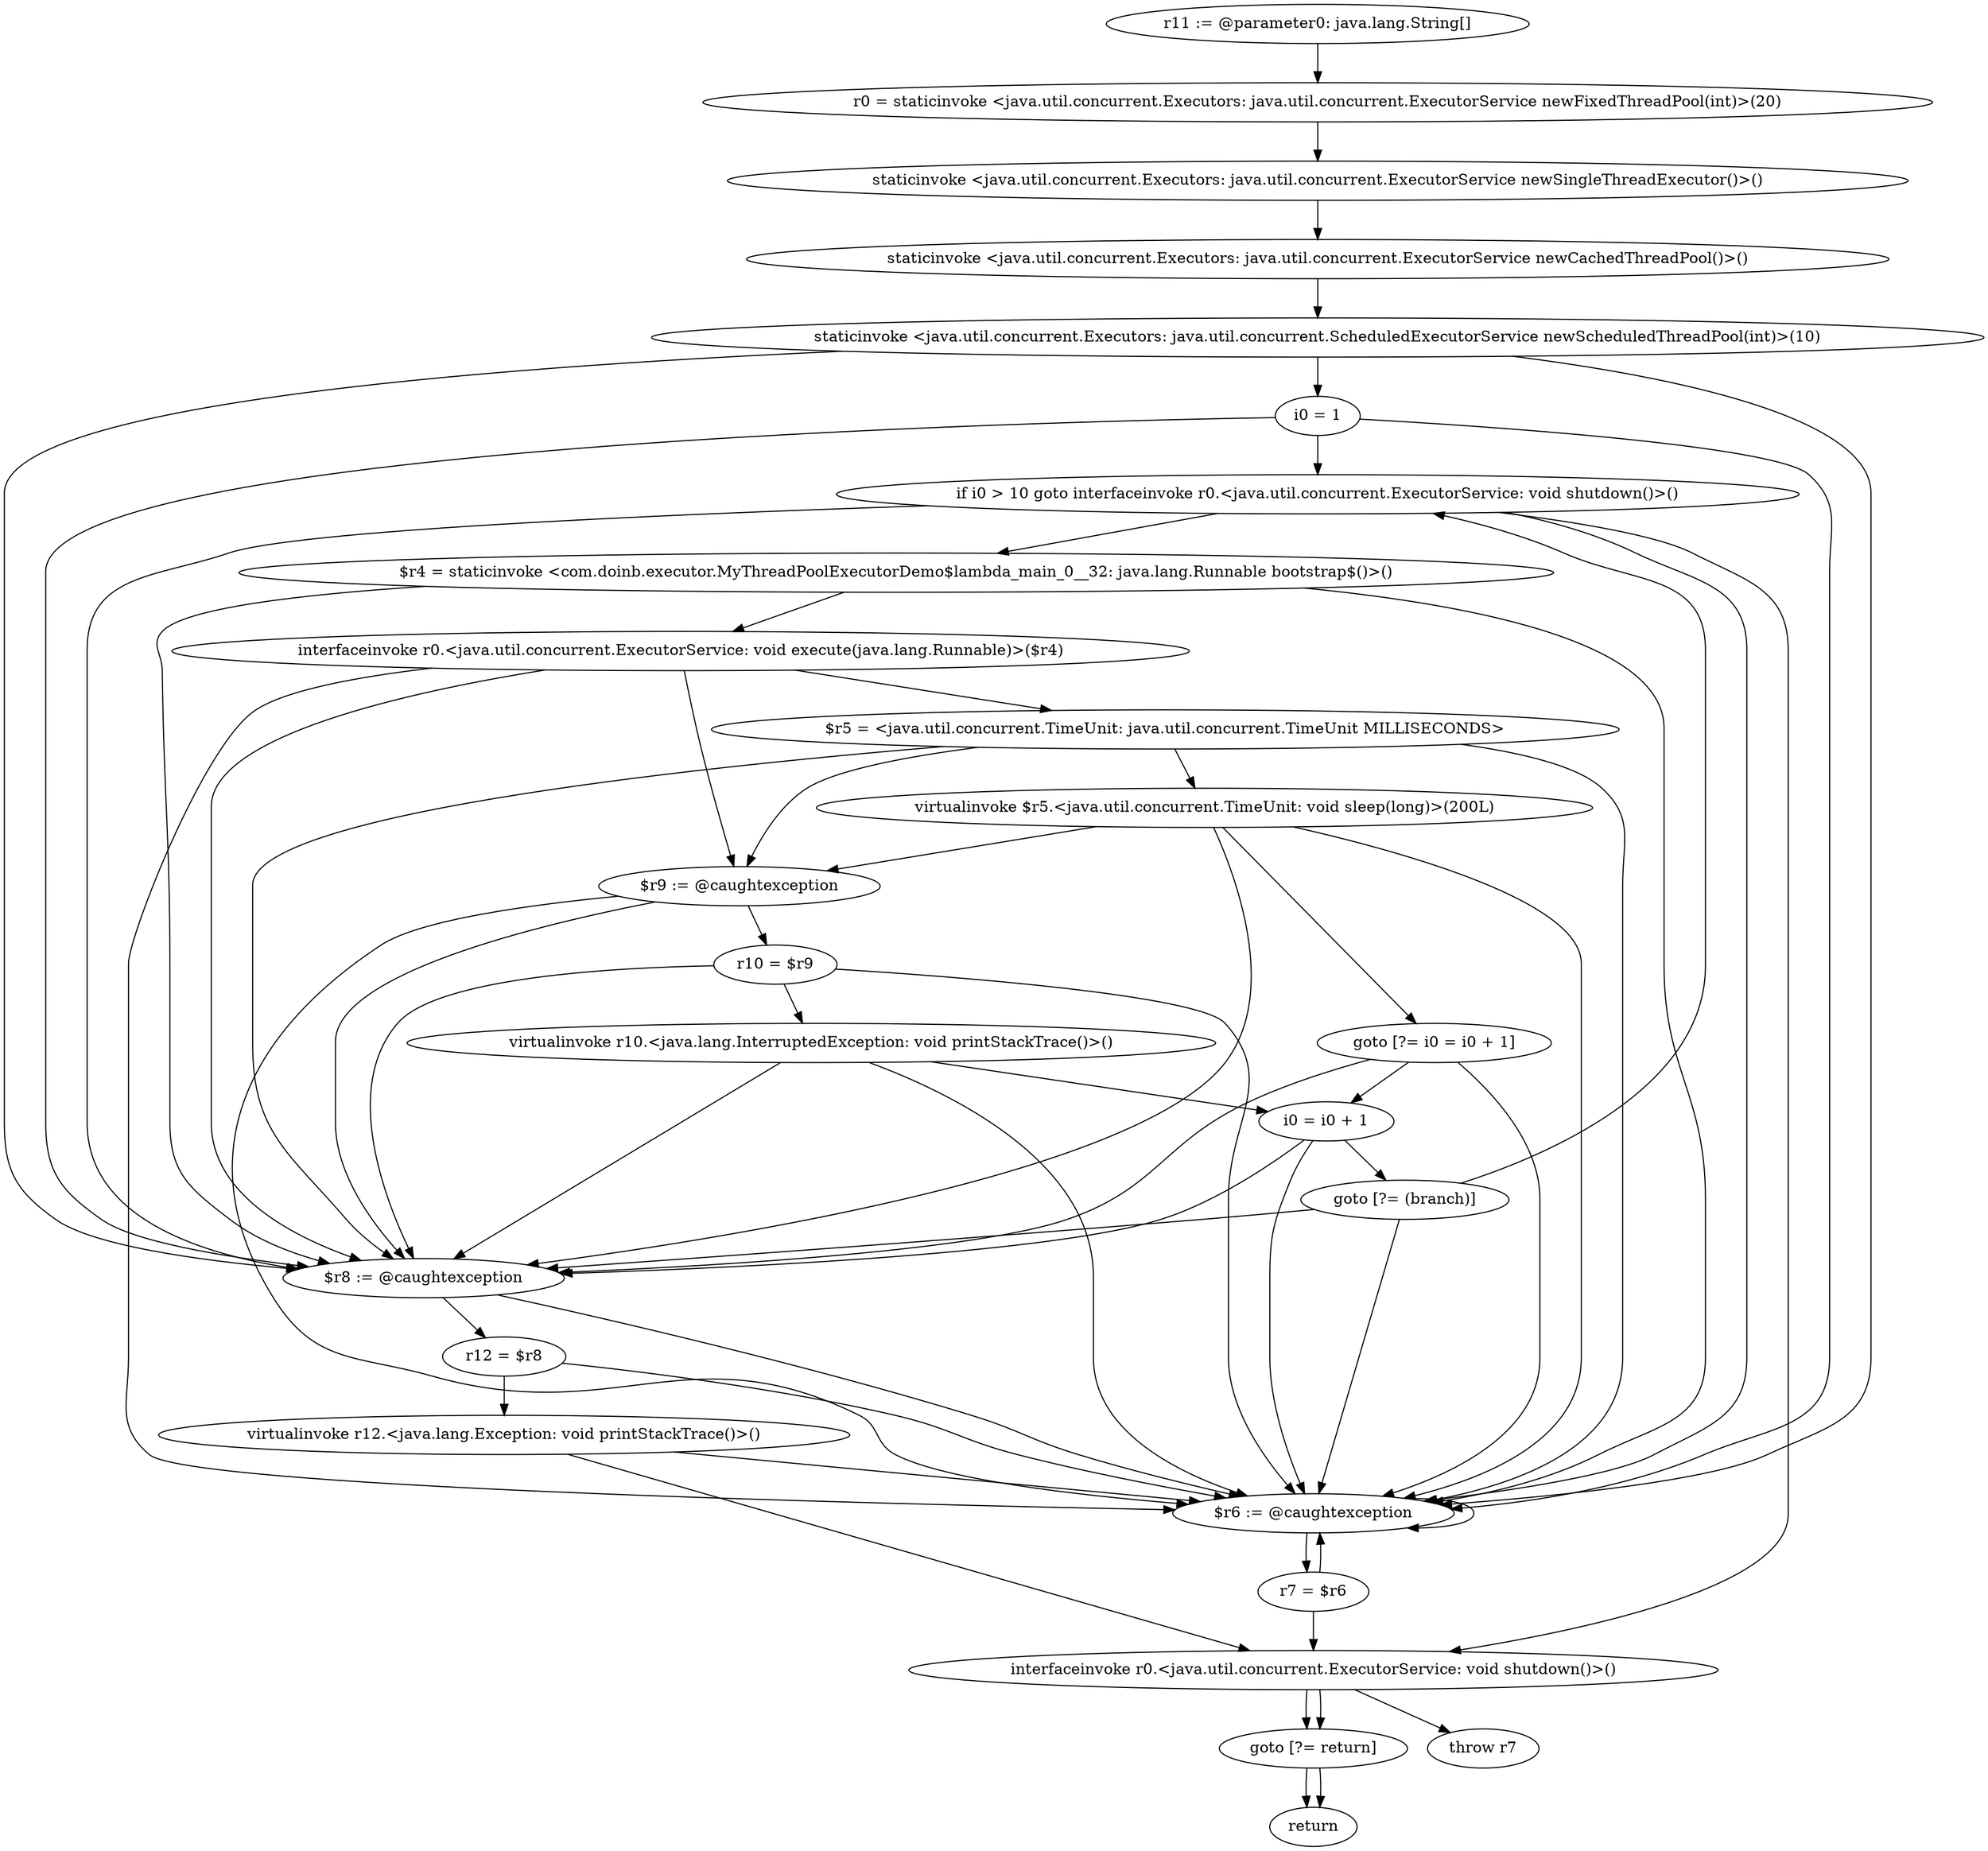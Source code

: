 digraph "unitGraph" {
    "r11 := @parameter0: java.lang.String[]"
    "r0 = staticinvoke <java.util.concurrent.Executors: java.util.concurrent.ExecutorService newFixedThreadPool(int)>(20)"
    "staticinvoke <java.util.concurrent.Executors: java.util.concurrent.ExecutorService newSingleThreadExecutor()>()"
    "staticinvoke <java.util.concurrent.Executors: java.util.concurrent.ExecutorService newCachedThreadPool()>()"
    "staticinvoke <java.util.concurrent.Executors: java.util.concurrent.ScheduledExecutorService newScheduledThreadPool(int)>(10)"
    "i0 = 1"
    "if i0 > 10 goto interfaceinvoke r0.<java.util.concurrent.ExecutorService: void shutdown()>()"
    "$r4 = staticinvoke <com.doinb.executor.MyThreadPoolExecutorDemo$lambda_main_0__32: java.lang.Runnable bootstrap$()>()"
    "interfaceinvoke r0.<java.util.concurrent.ExecutorService: void execute(java.lang.Runnable)>($r4)"
    "$r5 = <java.util.concurrent.TimeUnit: java.util.concurrent.TimeUnit MILLISECONDS>"
    "virtualinvoke $r5.<java.util.concurrent.TimeUnit: void sleep(long)>(200L)"
    "goto [?= i0 = i0 + 1]"
    "$r9 := @caughtexception"
    "r10 = $r9"
    "virtualinvoke r10.<java.lang.InterruptedException: void printStackTrace()>()"
    "i0 = i0 + 1"
    "goto [?= (branch)]"
    "interfaceinvoke r0.<java.util.concurrent.ExecutorService: void shutdown()>()"
    "goto [?= return]"
    "$r8 := @caughtexception"
    "r12 = $r8"
    "virtualinvoke r12.<java.lang.Exception: void printStackTrace()>()"
    "$r6 := @caughtexception"
    "r7 = $r6"
    "throw r7"
    "return"
    "r11 := @parameter0: java.lang.String[]"->"r0 = staticinvoke <java.util.concurrent.Executors: java.util.concurrent.ExecutorService newFixedThreadPool(int)>(20)";
    "r0 = staticinvoke <java.util.concurrent.Executors: java.util.concurrent.ExecutorService newFixedThreadPool(int)>(20)"->"staticinvoke <java.util.concurrent.Executors: java.util.concurrent.ExecutorService newSingleThreadExecutor()>()";
    "staticinvoke <java.util.concurrent.Executors: java.util.concurrent.ExecutorService newSingleThreadExecutor()>()"->"staticinvoke <java.util.concurrent.Executors: java.util.concurrent.ExecutorService newCachedThreadPool()>()";
    "staticinvoke <java.util.concurrent.Executors: java.util.concurrent.ExecutorService newCachedThreadPool()>()"->"staticinvoke <java.util.concurrent.Executors: java.util.concurrent.ScheduledExecutorService newScheduledThreadPool(int)>(10)";
    "staticinvoke <java.util.concurrent.Executors: java.util.concurrent.ScheduledExecutorService newScheduledThreadPool(int)>(10)"->"$r8 := @caughtexception";
    "staticinvoke <java.util.concurrent.Executors: java.util.concurrent.ScheduledExecutorService newScheduledThreadPool(int)>(10)"->"$r6 := @caughtexception";
    "staticinvoke <java.util.concurrent.Executors: java.util.concurrent.ScheduledExecutorService newScheduledThreadPool(int)>(10)"->"i0 = 1";
    "i0 = 1"->"$r8 := @caughtexception";
    "i0 = 1"->"$r6 := @caughtexception";
    "i0 = 1"->"if i0 > 10 goto interfaceinvoke r0.<java.util.concurrent.ExecutorService: void shutdown()>()";
    "if i0 > 10 goto interfaceinvoke r0.<java.util.concurrent.ExecutorService: void shutdown()>()"->"$r4 = staticinvoke <com.doinb.executor.MyThreadPoolExecutorDemo$lambda_main_0__32: java.lang.Runnable bootstrap$()>()";
    "if i0 > 10 goto interfaceinvoke r0.<java.util.concurrent.ExecutorService: void shutdown()>()"->"interfaceinvoke r0.<java.util.concurrent.ExecutorService: void shutdown()>()";
    "if i0 > 10 goto interfaceinvoke r0.<java.util.concurrent.ExecutorService: void shutdown()>()"->"$r8 := @caughtexception";
    "if i0 > 10 goto interfaceinvoke r0.<java.util.concurrent.ExecutorService: void shutdown()>()"->"$r6 := @caughtexception";
    "$r4 = staticinvoke <com.doinb.executor.MyThreadPoolExecutorDemo$lambda_main_0__32: java.lang.Runnable bootstrap$()>()"->"$r8 := @caughtexception";
    "$r4 = staticinvoke <com.doinb.executor.MyThreadPoolExecutorDemo$lambda_main_0__32: java.lang.Runnable bootstrap$()>()"->"$r6 := @caughtexception";
    "$r4 = staticinvoke <com.doinb.executor.MyThreadPoolExecutorDemo$lambda_main_0__32: java.lang.Runnable bootstrap$()>()"->"interfaceinvoke r0.<java.util.concurrent.ExecutorService: void execute(java.lang.Runnable)>($r4)";
    "interfaceinvoke r0.<java.util.concurrent.ExecutorService: void execute(java.lang.Runnable)>($r4)"->"$r9 := @caughtexception";
    "interfaceinvoke r0.<java.util.concurrent.ExecutorService: void execute(java.lang.Runnable)>($r4)"->"$r8 := @caughtexception";
    "interfaceinvoke r0.<java.util.concurrent.ExecutorService: void execute(java.lang.Runnable)>($r4)"->"$r6 := @caughtexception";
    "interfaceinvoke r0.<java.util.concurrent.ExecutorService: void execute(java.lang.Runnable)>($r4)"->"$r5 = <java.util.concurrent.TimeUnit: java.util.concurrent.TimeUnit MILLISECONDS>";
    "$r5 = <java.util.concurrent.TimeUnit: java.util.concurrent.TimeUnit MILLISECONDS>"->"$r9 := @caughtexception";
    "$r5 = <java.util.concurrent.TimeUnit: java.util.concurrent.TimeUnit MILLISECONDS>"->"$r8 := @caughtexception";
    "$r5 = <java.util.concurrent.TimeUnit: java.util.concurrent.TimeUnit MILLISECONDS>"->"$r6 := @caughtexception";
    "$r5 = <java.util.concurrent.TimeUnit: java.util.concurrent.TimeUnit MILLISECONDS>"->"virtualinvoke $r5.<java.util.concurrent.TimeUnit: void sleep(long)>(200L)";
    "virtualinvoke $r5.<java.util.concurrent.TimeUnit: void sleep(long)>(200L)"->"$r9 := @caughtexception";
    "virtualinvoke $r5.<java.util.concurrent.TimeUnit: void sleep(long)>(200L)"->"$r8 := @caughtexception";
    "virtualinvoke $r5.<java.util.concurrent.TimeUnit: void sleep(long)>(200L)"->"$r6 := @caughtexception";
    "virtualinvoke $r5.<java.util.concurrent.TimeUnit: void sleep(long)>(200L)"->"goto [?= i0 = i0 + 1]";
    "goto [?= i0 = i0 + 1]"->"$r8 := @caughtexception";
    "goto [?= i0 = i0 + 1]"->"$r6 := @caughtexception";
    "goto [?= i0 = i0 + 1]"->"i0 = i0 + 1";
    "$r9 := @caughtexception"->"$r8 := @caughtexception";
    "$r9 := @caughtexception"->"$r6 := @caughtexception";
    "$r9 := @caughtexception"->"r10 = $r9";
    "r10 = $r9"->"$r8 := @caughtexception";
    "r10 = $r9"->"$r6 := @caughtexception";
    "r10 = $r9"->"virtualinvoke r10.<java.lang.InterruptedException: void printStackTrace()>()";
    "virtualinvoke r10.<java.lang.InterruptedException: void printStackTrace()>()"->"$r8 := @caughtexception";
    "virtualinvoke r10.<java.lang.InterruptedException: void printStackTrace()>()"->"$r6 := @caughtexception";
    "virtualinvoke r10.<java.lang.InterruptedException: void printStackTrace()>()"->"i0 = i0 + 1";
    "i0 = i0 + 1"->"$r8 := @caughtexception";
    "i0 = i0 + 1"->"$r6 := @caughtexception";
    "i0 = i0 + 1"->"goto [?= (branch)]";
    "goto [?= (branch)]"->"$r8 := @caughtexception";
    "goto [?= (branch)]"->"$r6 := @caughtexception";
    "goto [?= (branch)]"->"if i0 > 10 goto interfaceinvoke r0.<java.util.concurrent.ExecutorService: void shutdown()>()";
    "interfaceinvoke r0.<java.util.concurrent.ExecutorService: void shutdown()>()"->"goto [?= return]";
    "goto [?= return]"->"return";
    "$r8 := @caughtexception"->"r12 = $r8";
    "$r8 := @caughtexception"->"$r6 := @caughtexception";
    "r12 = $r8"->"virtualinvoke r12.<java.lang.Exception: void printStackTrace()>()";
    "r12 = $r8"->"$r6 := @caughtexception";
    "virtualinvoke r12.<java.lang.Exception: void printStackTrace()>()"->"interfaceinvoke r0.<java.util.concurrent.ExecutorService: void shutdown()>()";
    "virtualinvoke r12.<java.lang.Exception: void printStackTrace()>()"->"$r6 := @caughtexception";
    "interfaceinvoke r0.<java.util.concurrent.ExecutorService: void shutdown()>()"->"goto [?= return]";
    "goto [?= return]"->"return";
    "$r6 := @caughtexception"->"r7 = $r6";
    "$r6 := @caughtexception"->"$r6 := @caughtexception";
    "r7 = $r6"->"interfaceinvoke r0.<java.util.concurrent.ExecutorService: void shutdown()>()";
    "r7 = $r6"->"$r6 := @caughtexception";
    "interfaceinvoke r0.<java.util.concurrent.ExecutorService: void shutdown()>()"->"throw r7";
}
